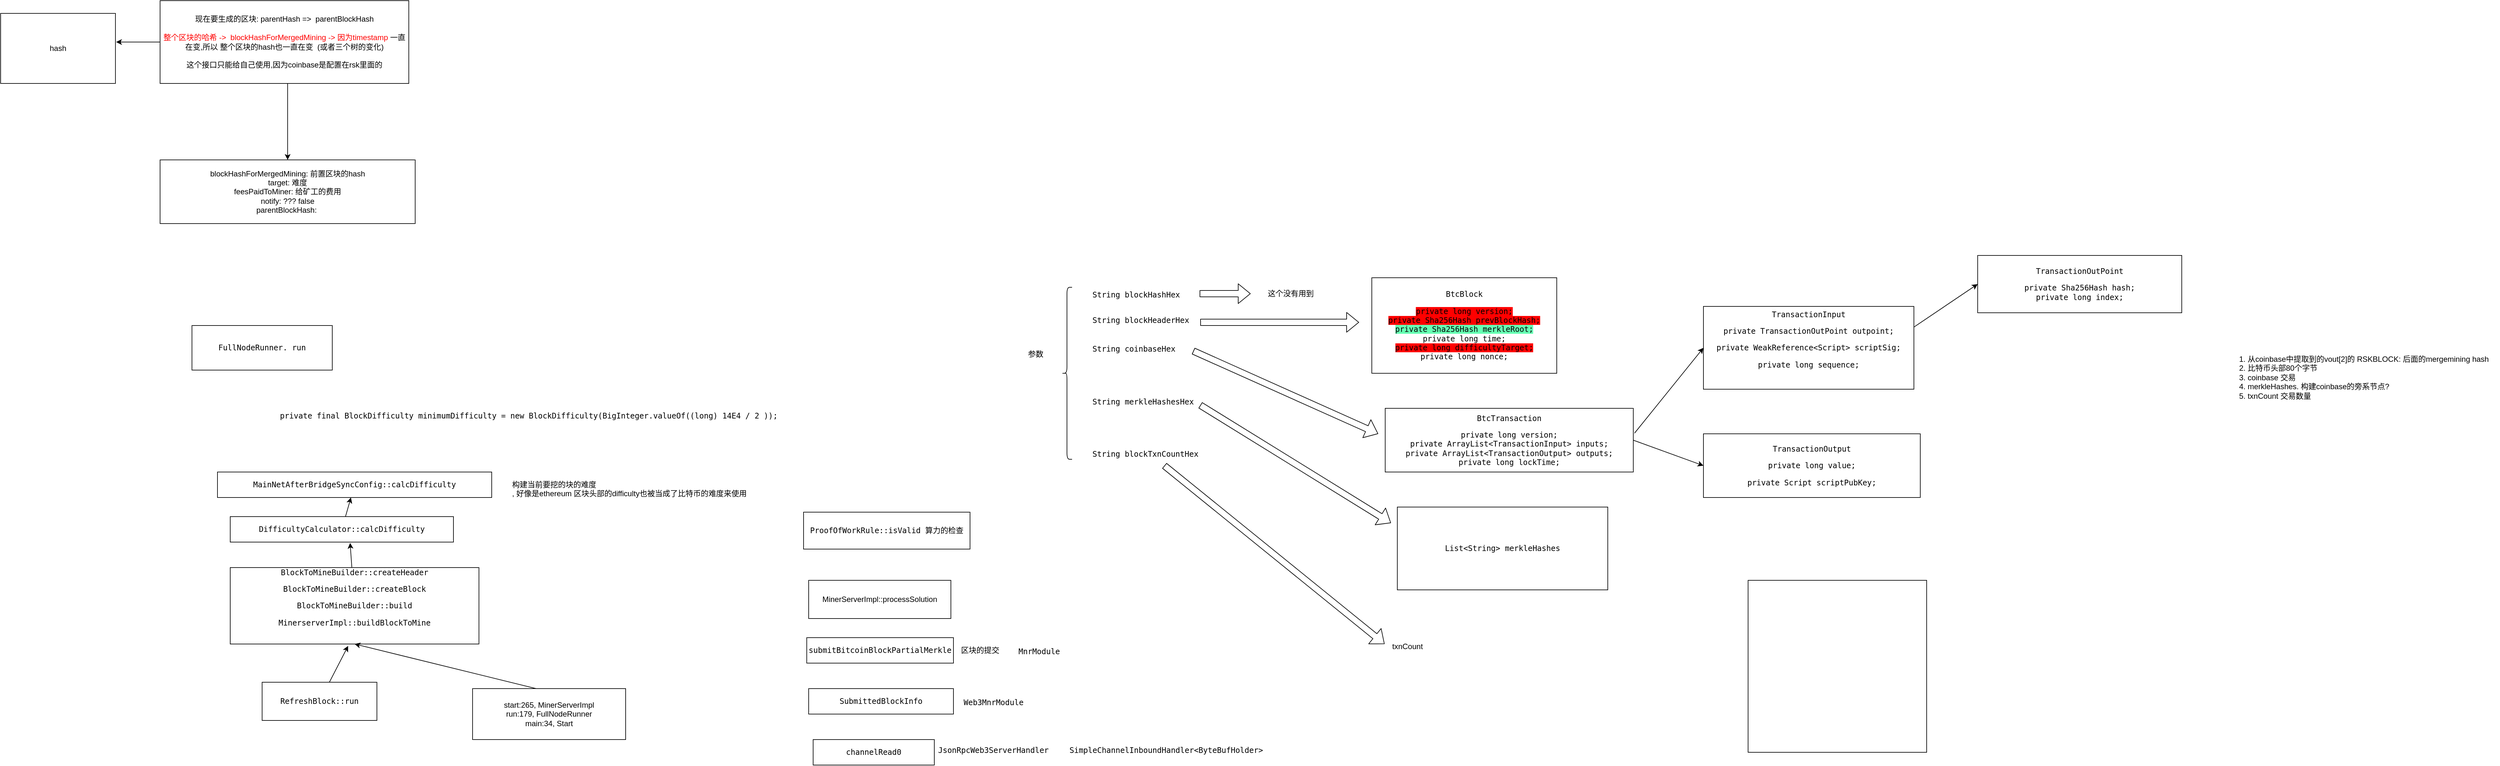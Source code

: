 <mxfile version="10.6.7" type="device"><diagram id="y4_yjauOemNqKg34Rd1-" name="Page-1"><mxGraphModel dx="1942" dy="811" grid="1" gridSize="10" guides="1" tooltips="1" connect="1" arrows="1" fold="1" page="1" pageScale="1" pageWidth="827" pageHeight="1169" math="0" shadow="0"><root><mxCell id="0"/><mxCell id="1" parent="0"/><mxCell id="aJuf9WMJVlIKu1w2zHvq-1" value="blockHashForMergedMining: 前置区块的hash&lt;br&gt;target: 难度&lt;br&gt;feesPaidToMiner: 给矿工的费用&lt;br&gt;notify: ??? false&lt;br&gt;parentBlockHash:&amp;nbsp;&lt;br&gt;" style="rounded=0;whiteSpace=wrap;html=1;" parent="1" vertex="1"><mxGeometry x="260" y="280" width="400" height="100" as="geometry"/></mxCell><mxCell id="aJuf9WMJVlIKu1w2zHvq-2" value="现在要生成的区块:&amp;nbsp;parentHash =&amp;gt;&amp;nbsp; parentBlockHash&lt;br&gt;&lt;br&gt;&lt;font color=&quot;#ff0000&quot;&gt;整个区块的哈希 -&amp;gt;&amp;nbsp; blockHashForMergedMining -&amp;gt; 因为timestamp&lt;/font&gt; 一直在变,所以 整个区块的hash也一直在变&amp;nbsp; (或者三个树的变化)&lt;br&gt;&lt;br&gt;这个接口只能给自己使用,因为coinbase是配置在rsk里面的&lt;br&gt;" style="rounded=0;whiteSpace=wrap;html=1;" parent="1" vertex="1"><mxGeometry x="260" y="30" width="390" height="130" as="geometry"/></mxCell><mxCell id="aJuf9WMJVlIKu1w2zHvq-3" value="" style="endArrow=classic;html=1;entryX=0.5;entryY=0;entryDx=0;entryDy=0;" parent="1" target="aJuf9WMJVlIKu1w2zHvq-1" edge="1"><mxGeometry width="50" height="50" relative="1" as="geometry"><mxPoint x="460" y="160" as="sourcePoint"/><mxPoint x="540" y="390" as="targetPoint"/></mxGeometry></mxCell><mxCell id="aJuf9WMJVlIKu1w2zHvq-4" value="hash" style="rounded=0;whiteSpace=wrap;html=1;" parent="1" vertex="1"><mxGeometry x="10" y="50" width="180" height="110" as="geometry"/></mxCell><mxCell id="aJuf9WMJVlIKu1w2zHvq-5" value="" style="endArrow=classic;html=1;exitX=0;exitY=0.5;exitDx=0;exitDy=0;entryX=1.006;entryY=0.409;entryDx=0;entryDy=0;entryPerimeter=0;" parent="1" source="aJuf9WMJVlIKu1w2zHvq-2" target="aJuf9WMJVlIKu1w2zHvq-4" edge="1"><mxGeometry width="50" height="50" relative="1" as="geometry"><mxPoint x="140" y="200" as="sourcePoint"/><mxPoint x="190" y="150" as="targetPoint"/></mxGeometry></mxCell><mxCell id="A0EpHQH8pvtTGPm3H9Ie-1" value="&lt;pre&gt;FullNodeRunner. run&lt;/pre&gt;" style="rounded=0;whiteSpace=wrap;html=1;" parent="1" vertex="1"><mxGeometry x="310" y="540" width="220" height="70" as="geometry"/></mxCell><mxCell id="A0EpHQH8pvtTGPm3H9Ie-2" value="&lt;pre&gt;&lt;span&gt;private final &lt;/span&gt;BlockDifficulty &lt;span&gt;minimumDifficulty &lt;/span&gt;= &lt;span&gt;new &lt;/span&gt;BlockDifficulty(BigInteger.&lt;span&gt;valueOf&lt;/span&gt;((&lt;span&gt;long&lt;/span&gt;) &lt;span&gt;14E4 &lt;/span&gt;/ &lt;span&gt;2 &lt;/span&gt;))&lt;span&gt;;&lt;/span&gt;&lt;/pre&gt;" style="text;html=1;resizable=0;points=[];autosize=1;align=left;verticalAlign=top;spacingTop=-4;" parent="1" vertex="1"><mxGeometry x="446" y="660" width="800" height="40" as="geometry"/></mxCell><mxCell id="A0EpHQH8pvtTGPm3H9Ie-3" value="&lt;pre&gt;MainNetAfterBridgeSyncConfig::calcDifficulty&lt;/pre&gt;" style="rounded=0;whiteSpace=wrap;html=1;" parent="1" vertex="1"><mxGeometry x="350" y="770" width="430" height="40" as="geometry"/></mxCell><mxCell id="A0EpHQH8pvtTGPm3H9Ie-4" value="&lt;pre&gt;DifficultyCalculator::calcDifficulty&lt;/pre&gt;" style="rounded=0;whiteSpace=wrap;html=1;" parent="1" vertex="1"><mxGeometry x="370" y="840" width="350" height="40" as="geometry"/></mxCell><mxCell id="A0EpHQH8pvtTGPm3H9Ie-5" value="" style="endArrow=classic;html=1;" parent="1" source="A0EpHQH8pvtTGPm3H9Ie-4" target="A0EpHQH8pvtTGPm3H9Ie-3" edge="1"><mxGeometry width="50" height="50" relative="1" as="geometry"><mxPoint x="590" y="820" as="sourcePoint"/><mxPoint x="640" y="770" as="targetPoint"/></mxGeometry></mxCell><mxCell id="A0EpHQH8pvtTGPm3H9Ie-6" value="&lt;pre&gt;BlockToMineBuilder::createHeader&lt;/pre&gt;&lt;pre&gt;&lt;pre&gt;BlockToMineBuilder::createBlock&lt;/pre&gt;&lt;pre&gt;BlockToMineBuilder::build&lt;/pre&gt;&lt;pre&gt;MinerserverImpl::buildBlockToMine&lt;/pre&gt;&lt;pre&gt;&lt;pre&gt;&lt;br&gt;&lt;/pre&gt;&lt;/pre&gt;&lt;/pre&gt;" style="rounded=0;whiteSpace=wrap;html=1;" parent="1" vertex="1"><mxGeometry x="370" y="920" width="390" height="120" as="geometry"/></mxCell><mxCell id="A0EpHQH8pvtTGPm3H9Ie-7" value="" style="endArrow=classic;html=1;entryX=0.537;entryY=1.033;entryDx=0;entryDy=0;entryPerimeter=0;" parent="1" source="A0EpHQH8pvtTGPm3H9Ie-6" target="A0EpHQH8pvtTGPm3H9Ie-4" edge="1"><mxGeometry width="50" height="50" relative="1" as="geometry"><mxPoint x="570" y="900" as="sourcePoint"/><mxPoint x="620" y="850" as="targetPoint"/></mxGeometry></mxCell><mxCell id="A0EpHQH8pvtTGPm3H9Ie-9" value="&lt;pre&gt;RefreshBlock::run&lt;/pre&gt;" style="rounded=0;whiteSpace=wrap;html=1;" parent="1" vertex="1"><mxGeometry x="420" y="1100" width="180" height="60" as="geometry"/></mxCell><mxCell id="A0EpHQH8pvtTGPm3H9Ie-10" value="" style="endArrow=classic;html=1;entryX=0.474;entryY=1.025;entryDx=0;entryDy=0;entryPerimeter=0;" parent="1" source="A0EpHQH8pvtTGPm3H9Ie-9" target="A0EpHQH8pvtTGPm3H9Ie-6" edge="1"><mxGeometry width="50" height="50" relative="1" as="geometry"><mxPoint x="470" y="1120" as="sourcePoint"/><mxPoint x="520" y="1070" as="targetPoint"/></mxGeometry></mxCell><mxCell id="A0EpHQH8pvtTGPm3H9Ie-11" value="start:265, MinerServerImpl&lt;br&gt;run:179, FullNodeRunner&lt;br&gt;main:34, Start&lt;br&gt;" style="rounded=0;whiteSpace=wrap;html=1;" parent="1" vertex="1"><mxGeometry x="750" y="1110" width="240" height="80" as="geometry"/></mxCell><mxCell id="A0EpHQH8pvtTGPm3H9Ie-12" value="" style="endArrow=classic;html=1;exitX=0.415;exitY=0;exitDx=0;exitDy=0;exitPerimeter=0;entryX=0.5;entryY=1;entryDx=0;entryDy=0;" parent="1" source="A0EpHQH8pvtTGPm3H9Ie-11" target="A0EpHQH8pvtTGPm3H9Ie-6" edge="1"><mxGeometry width="50" height="50" relative="1" as="geometry"><mxPoint x="600" y="1130" as="sourcePoint"/><mxPoint x="650" y="1080" as="targetPoint"/></mxGeometry></mxCell><mxCell id="wXQOva9qOnRIDjim6cq4-1" value="构建当前要挖的块的难度&lt;br&gt;, 好像是ethereum 区块头部的difficulty也被当成了比特币的难度来使用&lt;br&gt;" style="text;html=1;resizable=0;points=[];autosize=1;align=left;verticalAlign=top;spacingTop=-4;" vertex="1" parent="1"><mxGeometry x="810" y="780" width="380" height="30" as="geometry"/></mxCell><mxCell id="wXQOva9qOnRIDjim6cq4-2" value="&lt;pre&gt;&lt;span&gt;submitBitcoinBlockPartialMerkle&lt;/span&gt;&lt;/pre&gt;" style="rounded=0;whiteSpace=wrap;html=1;" vertex="1" parent="1"><mxGeometry x="1274" y="1030" width="230" height="40" as="geometry"/></mxCell><mxCell id="wXQOva9qOnRIDjim6cq4-4" value="区块的提交" style="text;html=1;resizable=0;points=[];autosize=1;align=left;verticalAlign=top;spacingTop=-4;" vertex="1" parent="1"><mxGeometry x="1514" y="1040" width="80" height="20" as="geometry"/></mxCell><mxCell id="wXQOva9qOnRIDjim6cq4-6" value="&lt;pre&gt;SubmittedBlockInfo&lt;/pre&gt;" style="rounded=0;whiteSpace=wrap;html=1;" vertex="1" parent="1"><mxGeometry x="1277" y="1110" width="227" height="40" as="geometry"/></mxCell><mxCell id="wXQOva9qOnRIDjim6cq4-9" value="&lt;pre&gt;&lt;span&gt;channelRead0&lt;/span&gt;&lt;/pre&gt;" style="rounded=0;whiteSpace=wrap;html=1;" vertex="1" parent="1"><mxGeometry x="1284" y="1190" width="190" height="40" as="geometry"/></mxCell><mxCell id="wXQOva9qOnRIDjim6cq4-12" value="&lt;pre&gt;Web3MnrModule&lt;/pre&gt;" style="text;html=1;resizable=0;points=[];autosize=1;align=left;verticalAlign=top;spacingTop=-4;" vertex="1" parent="1"><mxGeometry x="1518" y="1110" width="110" height="40" as="geometry"/></mxCell><mxCell id="wXQOva9qOnRIDjim6cq4-13" value="&lt;pre&gt;MnrModule&lt;/pre&gt;" style="text;html=1;resizable=0;points=[];autosize=1;align=left;verticalAlign=top;spacingTop=-4;" vertex="1" parent="1"><mxGeometry x="1604" y="1030" width="80" height="40" as="geometry"/></mxCell><mxCell id="wXQOva9qOnRIDjim6cq4-14" value="&lt;pre&gt;JsonRpcWeb3ServerHandler&lt;/pre&gt;" style="text;html=1;resizable=0;points=[];autosize=1;align=left;verticalAlign=top;spacingTop=-4;" vertex="1" parent="1"><mxGeometry x="1478" y="1185" width="190" height="40" as="geometry"/></mxCell><mxCell id="wXQOva9qOnRIDjim6cq4-15" value="&lt;pre&gt;SimpleChannelInboundHandler&amp;lt;ByteBufHolder&amp;gt;&lt;/pre&gt;" style="text;html=1;resizable=0;points=[];autosize=1;align=left;verticalAlign=top;spacingTop=-4;" vertex="1" parent="1"><mxGeometry x="1684" y="1185" width="320" height="40" as="geometry"/></mxCell><mxCell id="wXQOva9qOnRIDjim6cq4-16" value="&lt;pre&gt;String blockHashHex&lt;/pre&gt;" style="text;html=1;resizable=0;points=[];autosize=1;align=left;verticalAlign=top;spacingTop=-4;" vertex="1" parent="1"><mxGeometry x="1720" y="470" width="150" height="40" as="geometry"/></mxCell><mxCell id="wXQOva9qOnRIDjim6cq4-18" value="" style="shape=curlyBracket;whiteSpace=wrap;html=1;rounded=1;" vertex="1" parent="1"><mxGeometry x="1674" y="480" width="16" height="270" as="geometry"/></mxCell><mxCell id="wXQOva9qOnRIDjim6cq4-19" value="参数" style="text;html=1;resizable=0;points=[];autosize=1;align=left;verticalAlign=top;spacingTop=-4;" vertex="1" parent="1"><mxGeometry x="1619" y="575" width="40" height="20" as="geometry"/></mxCell><mxCell id="wXQOva9qOnRIDjim6cq4-20" value="&lt;pre&gt;String blockHeaderHex&lt;/pre&gt;" style="text;html=1;resizable=0;points=[];autosize=1;align=left;verticalAlign=top;spacingTop=-4;" vertex="1" parent="1"><mxGeometry x="1720" y="510" width="170" height="40" as="geometry"/></mxCell><mxCell id="wXQOva9qOnRIDjim6cq4-21" value="&lt;pre&gt;String coinbaseHex&lt;/pre&gt;" style="text;html=1;resizable=0;points=[];autosize=1;align=left;verticalAlign=top;spacingTop=-4;" vertex="1" parent="1"><mxGeometry x="1720" y="555" width="150" height="40" as="geometry"/></mxCell><mxCell id="wXQOva9qOnRIDjim6cq4-22" value="&lt;pre&gt;String merkleHashesHex&lt;/pre&gt;" style="text;html=1;resizable=0;points=[];autosize=1;align=left;verticalAlign=top;spacingTop=-4;" vertex="1" parent="1"><mxGeometry x="1720" y="637.5" width="170" height="40" as="geometry"/></mxCell><mxCell id="wXQOva9qOnRIDjim6cq4-23" value="&lt;pre&gt;String blockTxnCountHex&lt;/pre&gt;" style="text;html=1;resizable=0;points=[];autosize=1;align=left;verticalAlign=top;spacingTop=-4;" vertex="1" parent="1"><mxGeometry x="1720" y="720" width="180" height="40" as="geometry"/></mxCell><mxCell id="wXQOva9qOnRIDjim6cq4-24" value="" style="shape=flexArrow;endArrow=classic;html=1;" edge="1" parent="1"><mxGeometry width="50" height="50" relative="1" as="geometry"><mxPoint x="1890" y="490" as="sourcePoint"/><mxPoint x="1970" y="490" as="targetPoint"/></mxGeometry></mxCell><mxCell id="wXQOva9qOnRIDjim6cq4-25" value="这个没有用到" style="text;html=1;resizable=0;points=[];autosize=1;align=left;verticalAlign=top;spacingTop=-4;" vertex="1" parent="1"><mxGeometry x="1995" y="480" width="90" height="20" as="geometry"/></mxCell><mxCell id="wXQOva9qOnRIDjim6cq4-27" value="" style="shape=flexArrow;endArrow=classic;html=1;exitX=1.006;exitY=0.625;exitDx=0;exitDy=0;exitPerimeter=0;" edge="1" parent="1" source="wXQOva9qOnRIDjim6cq4-20"><mxGeometry width="50" height="50" relative="1" as="geometry"><mxPoint x="2010" y="600" as="sourcePoint"/><mxPoint x="2140" y="535" as="targetPoint"/></mxGeometry></mxCell><mxCell id="wXQOva9qOnRIDjim6cq4-32" value="&lt;pre&gt;BtcBlock&lt;/pre&gt;&lt;pre&gt;&lt;pre&gt;&lt;span style=&quot;background-color: rgb(255 , 0 , 0)&quot;&gt;&lt;span&gt;private long &lt;/span&gt;version&lt;/span&gt;&lt;span&gt;&lt;span style=&quot;background-color: rgb(255 , 0 , 0)&quot;&gt;;&lt;/span&gt;&lt;br&gt;&lt;/span&gt;&lt;span style=&quot;background-color: rgb(255 , 0 , 0)&quot;&gt;&lt;span&gt;private &lt;/span&gt;Sha256Hash prevBlockHash&lt;/span&gt;&lt;span&gt;&lt;span style=&quot;background-color: rgb(255 , 0 , 0)&quot;&gt;;&lt;/span&gt;&lt;br&gt;&lt;/span&gt;&lt;span style=&quot;background-color: rgb(102 , 255 , 179)&quot;&gt;&lt;span&gt;private &lt;/span&gt;Sha256Hash merkleRoot&lt;/span&gt;&lt;span&gt;&lt;span style=&quot;background-color: rgb(102 , 255 , 179)&quot;&gt;;&lt;/span&gt;&lt;br&gt;&lt;/span&gt;&lt;span&gt;private long &lt;/span&gt;time&lt;span&gt;;&lt;br&gt;&lt;/span&gt;&lt;span style=&quot;background-color: rgb(255 , 0 , 0)&quot;&gt;&lt;span&gt;private long &lt;/span&gt;difficultyTarget&lt;/span&gt;&lt;span&gt;&lt;span style=&quot;background-color: rgb(255 , 0 , 0)&quot;&gt;;&lt;/span&gt;&lt;br&gt;&lt;/span&gt;&lt;span&gt;private long &lt;/span&gt;nonce&lt;span&gt;;&lt;/span&gt;&lt;/pre&gt;&lt;/pre&gt;" style="rounded=0;whiteSpace=wrap;html=1;" vertex="1" parent="1"><mxGeometry x="2160" y="465" width="290" height="150" as="geometry"/></mxCell><mxCell id="wXQOva9qOnRIDjim6cq4-34" value="" style="shape=flexArrow;endArrow=classic;html=1;" edge="1" parent="1"><mxGeometry width="50" height="50" relative="1" as="geometry"><mxPoint x="1880" y="580" as="sourcePoint"/><mxPoint x="2170" y="710" as="targetPoint"/></mxGeometry></mxCell><mxCell id="wXQOva9qOnRIDjim6cq4-35" value="&lt;pre&gt;BtcTransaction&lt;/pre&gt;&lt;pre&gt;&lt;pre&gt;&lt;span&gt;private long &lt;/span&gt;version&lt;span&gt;;&lt;br&gt;&lt;/span&gt;&lt;span&gt;private &lt;/span&gt;ArrayList&amp;lt;TransactionInput&amp;gt; inputs&lt;span&gt;;&lt;br&gt;&lt;/span&gt;&lt;span&gt;private &lt;/span&gt;ArrayList&amp;lt;TransactionOutput&amp;gt; outputs&lt;span&gt;;&lt;/span&gt;&lt;span&gt;&lt;br&gt;&lt;/span&gt;&lt;span&gt;private long &lt;/span&gt;lockTime&lt;span&gt;;&lt;/span&gt;&lt;/pre&gt;&lt;/pre&gt;" style="rounded=0;whiteSpace=wrap;html=1;" vertex="1" parent="1"><mxGeometry x="2181" y="670" width="389" height="100" as="geometry"/></mxCell><mxCell id="wXQOva9qOnRIDjim6cq4-36" value="&lt;pre&gt;TransactionInput&lt;/pre&gt;&lt;pre&gt;&lt;pre&gt;&lt;span&gt;private &lt;/span&gt;TransactionOutPoint outpoint&lt;span&gt;;&lt;/span&gt;&lt;/pre&gt;&lt;pre&gt;&lt;pre&gt;&lt;span&gt;private &lt;/span&gt;WeakReference&amp;lt;Script&amp;gt; scriptSig&lt;span&gt;;&lt;/span&gt;&lt;/pre&gt;&lt;pre&gt;&lt;pre&gt;&lt;span&gt;private long &lt;/span&gt;sequence&lt;span&gt;;&lt;/span&gt;&lt;/pre&gt;&lt;pre&gt;&lt;span&gt;&lt;br&gt;&lt;/span&gt;&lt;/pre&gt;&lt;/pre&gt;&lt;/pre&gt;&lt;/pre&gt;" style="rounded=0;whiteSpace=wrap;html=1;" vertex="1" parent="1"><mxGeometry x="2680" y="510" width="330" height="130" as="geometry"/></mxCell><mxCell id="wXQOva9qOnRIDjim6cq4-37" value="&lt;pre&gt;TransactionOutput&lt;/pre&gt;&lt;pre&gt;&lt;pre&gt;&lt;span&gt;private long &lt;/span&gt;value&lt;span&gt;;&lt;/span&gt;&lt;/pre&gt;&lt;pre&gt;&lt;pre&gt;&lt;span&gt;private &lt;/span&gt;Script scriptPubKey&lt;span&gt;;&lt;/span&gt;&lt;/pre&gt;&lt;/pre&gt;&lt;/pre&gt;" style="rounded=0;whiteSpace=wrap;html=1;" vertex="1" parent="1"><mxGeometry x="2680" y="710" width="340" height="100" as="geometry"/></mxCell><mxCell id="wXQOva9qOnRIDjim6cq4-38" value="&lt;pre&gt;TransactionOutPoint&lt;/pre&gt;&lt;pre&gt;&lt;pre&gt;&lt;span&gt;private &lt;/span&gt;Sha256Hash hash&lt;span&gt;;&lt;br&gt;&lt;/span&gt;&lt;span&gt;private long &lt;/span&gt;index&lt;span&gt;;&lt;/span&gt;&lt;/pre&gt;&lt;/pre&gt;" style="rounded=0;whiteSpace=wrap;html=1;" vertex="1" parent="1"><mxGeometry x="3110" y="430" width="320" height="90" as="geometry"/></mxCell><mxCell id="wXQOva9qOnRIDjim6cq4-43" value="" style="endArrow=classic;html=1;exitX=1.005;exitY=0.39;exitDx=0;exitDy=0;exitPerimeter=0;entryX=0;entryY=0.5;entryDx=0;entryDy=0;" edge="1" parent="1" source="wXQOva9qOnRIDjim6cq4-35" target="wXQOva9qOnRIDjim6cq4-36"><mxGeometry width="50" height="50" relative="1" as="geometry"><mxPoint x="2670" y="700" as="sourcePoint"/><mxPoint x="2720" y="650" as="targetPoint"/></mxGeometry></mxCell><mxCell id="wXQOva9qOnRIDjim6cq4-44" value="" style="endArrow=classic;html=1;exitX=1;exitY=0.5;exitDx=0;exitDy=0;entryX=0;entryY=0.5;entryDx=0;entryDy=0;" edge="1" parent="1" source="wXQOva9qOnRIDjim6cq4-35" target="wXQOva9qOnRIDjim6cq4-37"><mxGeometry width="50" height="50" relative="1" as="geometry"><mxPoint x="2650" y="810" as="sourcePoint"/><mxPoint x="2670" y="760" as="targetPoint"/></mxGeometry></mxCell><mxCell id="wXQOva9qOnRIDjim6cq4-46" value="" style="endArrow=classic;html=1;exitX=1;exitY=0.25;exitDx=0;exitDy=0;entryX=0;entryY=0.5;entryDx=0;entryDy=0;" edge="1" parent="1" source="wXQOva9qOnRIDjim6cq4-36" target="wXQOva9qOnRIDjim6cq4-38"><mxGeometry width="50" height="50" relative="1" as="geometry"><mxPoint x="3040" y="710" as="sourcePoint"/><mxPoint x="3090" y="660" as="targetPoint"/></mxGeometry></mxCell><mxCell id="wXQOva9qOnRIDjim6cq4-47" value="" style="shape=flexArrow;endArrow=classic;html=1;exitX=1.006;exitY=0.688;exitDx=0;exitDy=0;exitPerimeter=0;" edge="1" parent="1" source="wXQOva9qOnRIDjim6cq4-22"><mxGeometry width="50" height="50" relative="1" as="geometry"><mxPoint x="2260" y="890" as="sourcePoint"/><mxPoint x="2190" y="850" as="targetPoint"/></mxGeometry></mxCell><mxCell id="wXQOva9qOnRIDjim6cq4-48" value="&lt;pre&gt;List&amp;lt;String&amp;gt; merkleHashes&lt;/pre&gt;" style="rounded=0;whiteSpace=wrap;html=1;" vertex="1" parent="1"><mxGeometry x="2200" y="825" width="330" height="130" as="geometry"/></mxCell><mxCell id="wXQOva9qOnRIDjim6cq4-49" value="" style="shape=flexArrow;endArrow=classic;html=1;" edge="1" parent="1" source="wXQOva9qOnRIDjim6cq4-23"><mxGeometry width="50" height="50" relative="1" as="geometry"><mxPoint x="1990" y="890" as="sourcePoint"/><mxPoint x="2180" y="1040" as="targetPoint"/></mxGeometry></mxCell><mxCell id="wXQOva9qOnRIDjim6cq4-50" value="txnCount" style="text;html=1;" vertex="1" parent="1"><mxGeometry x="2190" y="1030" width="70" height="30" as="geometry"/></mxCell><mxCell id="wXQOva9qOnRIDjim6cq4-51" value="1. 从coinbase中提取到的vout[2]的 RSKBLOCK: 后面的mergemining hash&lt;br&gt;2. 比特币头部80个字节&lt;br&gt;3.&amp;nbsp;&lt;span&gt;coinbase 交易&lt;br&gt;4.&amp;nbsp;&lt;/span&gt;&lt;span&gt;merkleHashes. 构建coinbase的旁系节点?&lt;br&gt;5.&amp;nbsp;&lt;/span&gt;&lt;span&gt;txnCount 交易数量&lt;/span&gt;" style="text;html=1;resizable=0;points=[];autosize=1;align=left;verticalAlign=top;spacingTop=-4;" vertex="1" parent="1"><mxGeometry x="3518" y="583" width="410" height="70" as="geometry"/></mxCell><mxCell id="wXQOva9qOnRIDjim6cq4-52" value="MinerServerImpl::&lt;span&gt;processSolution&lt;/span&gt;" style="rounded=0;whiteSpace=wrap;html=1;" vertex="1" parent="1"><mxGeometry x="1277" y="940" width="223" height="60" as="geometry"/></mxCell><mxCell id="wXQOva9qOnRIDjim6cq4-53" value="&lt;pre&gt;ProofOfWorkRule::isValid 算力的检查&lt;/pre&gt;" style="rounded=0;whiteSpace=wrap;html=1;" vertex="1" parent="1"><mxGeometry x="1269" y="833" width="261" height="58" as="geometry"/></mxCell><mxCell id="wXQOva9qOnRIDjim6cq4-54" value="" style="rounded=0;whiteSpace=wrap;html=1;" vertex="1" parent="1"><mxGeometry x="2750" y="940" width="280" height="270" as="geometry"/></mxCell></root></mxGraphModel></diagram></mxfile>